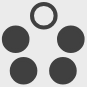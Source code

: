 <mxfile version="25.0.1">
  <diagram name="第 1 页" id="ewl9boTtj5eG1xmZE2dz">
    <mxGraphModel dx="169" dy="108" grid="1" gridSize="3.937" guides="1" tooltips="1" connect="1" arrows="1" fold="1" page="1" pageScale="1" pageWidth="48" pageHeight="48" background="#EBEBEB" math="0" shadow="0">
      <root>
        <mxCell id="0" />
        <mxCell id="1" parent="0" />
        <mxCell id="5csoxPmDnAiXBK03Bv17-2" value="" style="ellipse;whiteSpace=wrap;html=1;aspect=fixed;fillColor=none;strokeColor=#404040;strokeWidth=2;" parent="1" vertex="1">
          <mxGeometry x="18" y="3.94" width="11.81" height="11.81" as="geometry" />
        </mxCell>
        <mxCell id="5csoxPmDnAiXBK03Bv17-3" value="" style="ellipse;whiteSpace=wrap;html=1;aspect=fixed;fillColor=#404040;strokeColor=#404040;strokeWidth=2;" parent="1" vertex="1">
          <mxGeometry x="3.937" y="15.747" width="11.81" height="11.81" as="geometry" />
        </mxCell>
        <mxCell id="5csoxPmDnAiXBK03Bv17-4" value="" style="ellipse;whiteSpace=wrap;html=1;aspect=fixed;fillColor=#404040;strokeColor=#404040;strokeWidth=2;" parent="1" vertex="1">
          <mxGeometry x="7.874" y="31.494" width="11.81" height="11.81" as="geometry" />
        </mxCell>
        <mxCell id="5csoxPmDnAiXBK03Bv17-5" value="" style="ellipse;whiteSpace=wrap;html=1;aspect=fixed;fillColor=#404040;strokeColor=#404040;strokeWidth=2;" parent="1" vertex="1">
          <mxGeometry x="27.561" y="31.491" width="11.81" height="11.81" as="geometry" />
        </mxCell>
        <mxCell id="5csoxPmDnAiXBK03Bv17-6" value="" style="ellipse;whiteSpace=wrap;html=1;aspect=fixed;fillColor=#404040;strokeColor=#404040;strokeWidth=2;" parent="1" vertex="1">
          <mxGeometry x="31.498" y="15.748" width="11.81" height="11.81" as="geometry" />
        </mxCell>
      </root>
    </mxGraphModel>
  </diagram>
</mxfile>

